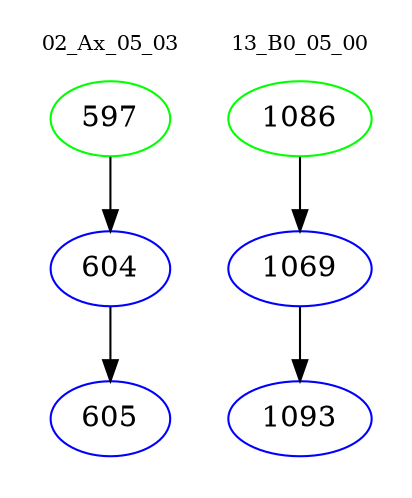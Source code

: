 digraph{
subgraph cluster_0 {
color = white
label = "02_Ax_05_03";
fontsize=10;
T0_597 [label="597", color="green"]
T0_597 -> T0_604 [color="black"]
T0_604 [label="604", color="blue"]
T0_604 -> T0_605 [color="black"]
T0_605 [label="605", color="blue"]
}
subgraph cluster_1 {
color = white
label = "13_B0_05_00";
fontsize=10;
T1_1086 [label="1086", color="green"]
T1_1086 -> T1_1069 [color="black"]
T1_1069 [label="1069", color="blue"]
T1_1069 -> T1_1093 [color="black"]
T1_1093 [label="1093", color="blue"]
}
}
